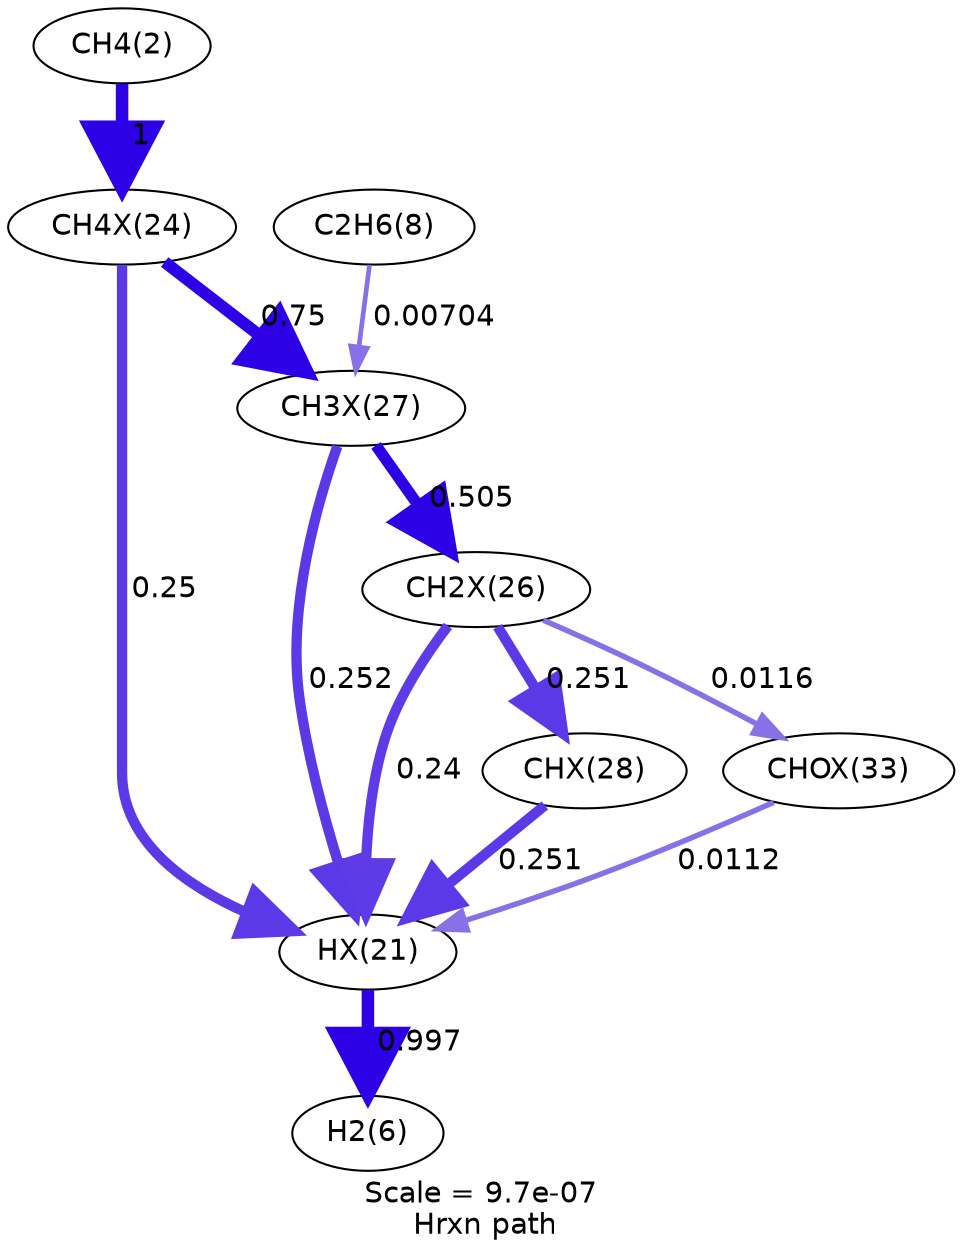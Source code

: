 digraph reaction_paths {
center=1;
s1 -> s27[fontname="Helvetica", penwidth=6, arrowsize=3, color="0.7, 1.5, 0.9"
, label=" 0.997"];
s7 -> s1[fontname="Helvetica", penwidth=4.96, arrowsize=2.48, color="0.7, 0.752, 0.9"
, label=" 0.252"];
s6 -> s1[fontname="Helvetica", penwidth=4.92, arrowsize=2.46, color="0.7, 0.74, 0.9"
, label=" 0.24"];
s8 -> s1[fontname="Helvetica", penwidth=4.96, arrowsize=2.48, color="0.7, 0.751, 0.9"
, label=" 0.251"];
s13 -> s1[fontname="Helvetica", penwidth=2.61, arrowsize=1.31, color="0.7, 0.511, 0.9"
, label=" 0.0112"];
s4 -> s1[fontname="Helvetica", penwidth=4.95, arrowsize=2.48, color="0.7, 0.75, 0.9"
, label=" 0.25"];
s23 -> s4[fontname="Helvetica", penwidth=6, arrowsize=3, color="0.7, 1.5, 0.9"
, label=" 1"];
s7 -> s6[fontname="Helvetica", penwidth=5.48, arrowsize=2.74, color="0.7, 1, 0.9"
, label=" 0.505"];
s4 -> s7[fontname="Helvetica", penwidth=5.78, arrowsize=2.89, color="0.7, 1.25, 0.9"
, label=" 0.75"];
s29 -> s7[fontname="Helvetica", penwidth=2.26, arrowsize=1.13, color="0.7, 0.507, 0.9"
, label=" 0.00704"];
s6 -> s8[fontname="Helvetica", penwidth=4.96, arrowsize=2.48, color="0.7, 0.751, 0.9"
, label=" 0.251"];
s6 -> s13[fontname="Helvetica", penwidth=2.63, arrowsize=1.32, color="0.7, 0.512, 0.9"
, label=" 0.0116"];
s1 [ fontname="Helvetica", label="HX(21)"];
s4 [ fontname="Helvetica", label="CH4X(24)"];
s6 [ fontname="Helvetica", label="CH2X(26)"];
s7 [ fontname="Helvetica", label="CH3X(27)"];
s8 [ fontname="Helvetica", label="CHX(28)"];
s13 [ fontname="Helvetica", label="CHOX(33)"];
s23 [ fontname="Helvetica", label="CH4(2)"];
s27 [ fontname="Helvetica", label="H2(6)"];
s29 [ fontname="Helvetica", label="C2H6(8)"];
 label = "Scale = 9.7e-07\l Hrxn path";
 fontname = "Helvetica";
}
